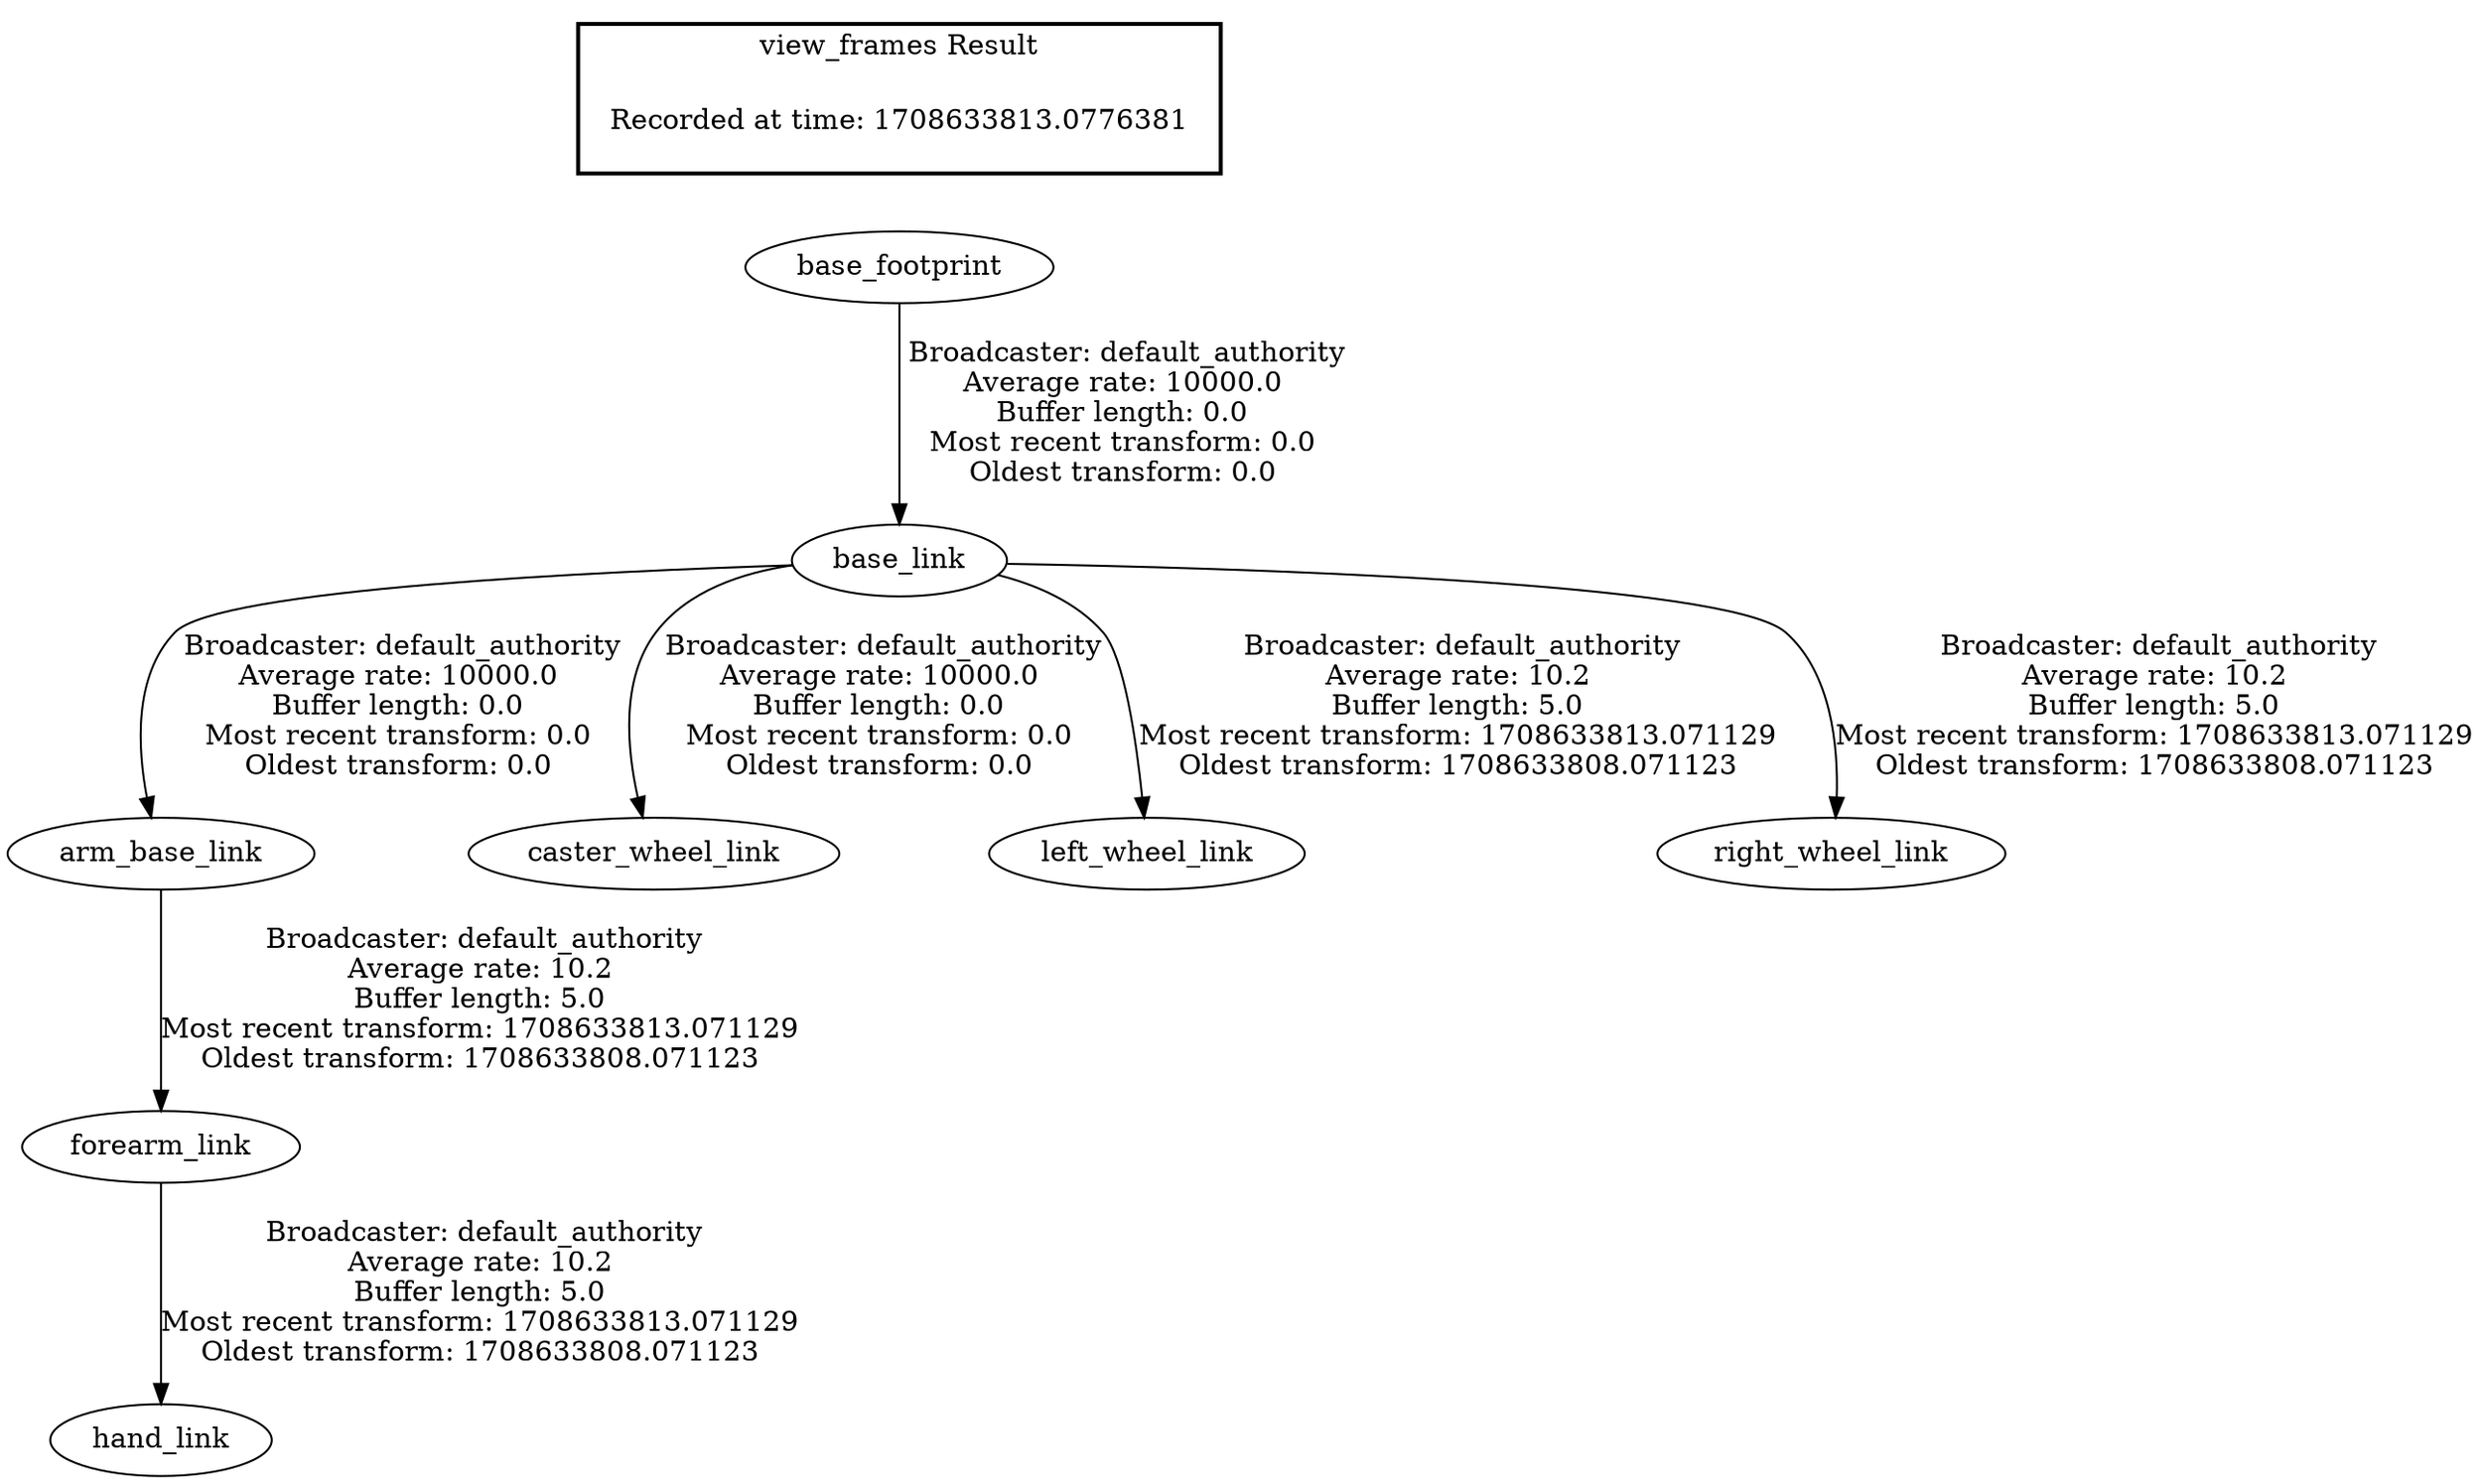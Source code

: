 digraph G {
"base_link" -> "arm_base_link"[label=" Broadcaster: default_authority\nAverage rate: 10000.0\nBuffer length: 0.0\nMost recent transform: 0.0\nOldest transform: 0.0\n"];
"base_footprint" -> "base_link"[label=" Broadcaster: default_authority\nAverage rate: 10000.0\nBuffer length: 0.0\nMost recent transform: 0.0\nOldest transform: 0.0\n"];
"base_link" -> "caster_wheel_link"[label=" Broadcaster: default_authority\nAverage rate: 10000.0\nBuffer length: 0.0\nMost recent transform: 0.0\nOldest transform: 0.0\n"];
"arm_base_link" -> "forearm_link"[label=" Broadcaster: default_authority\nAverage rate: 10.2\nBuffer length: 5.0\nMost recent transform: 1708633813.071129\nOldest transform: 1708633808.071123\n"];
"base_link" -> "left_wheel_link"[label=" Broadcaster: default_authority\nAverage rate: 10.2\nBuffer length: 5.0\nMost recent transform: 1708633813.071129\nOldest transform: 1708633808.071123\n"];
"base_link" -> "right_wheel_link"[label=" Broadcaster: default_authority\nAverage rate: 10.2\nBuffer length: 5.0\nMost recent transform: 1708633813.071129\nOldest transform: 1708633808.071123\n"];
"forearm_link" -> "hand_link"[label=" Broadcaster: default_authority\nAverage rate: 10.2\nBuffer length: 5.0\nMost recent transform: 1708633813.071129\nOldest transform: 1708633808.071123\n"];
edge [style=invis];
 subgraph cluster_legend { style=bold; color=black; label ="view_frames Result";
"Recorded at time: 1708633813.0776381"[ shape=plaintext ] ;
}->"base_footprint";
}